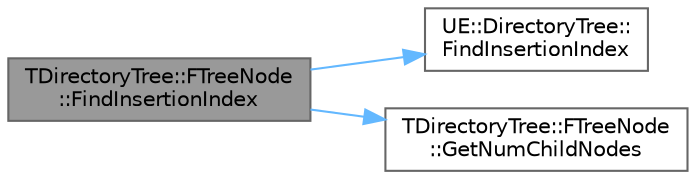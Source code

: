 digraph "TDirectoryTree::FTreeNode::FindInsertionIndex"
{
 // INTERACTIVE_SVG=YES
 // LATEX_PDF_SIZE
  bgcolor="transparent";
  edge [fontname=Helvetica,fontsize=10,labelfontname=Helvetica,labelfontsize=10];
  node [fontname=Helvetica,fontsize=10,shape=box,height=0.2,width=0.4];
  rankdir="LR";
  Node1 [id="Node000001",label="TDirectoryTree::FTreeNode\l::FindInsertionIndex",height=0.2,width=0.4,color="gray40", fillcolor="grey60", style="filled", fontcolor="black",tooltip="Search the sorted ChildNode RelPaths for the given FirstPathComponent, which must be only a single pa..."];
  Node1 -> Node2 [id="edge1_Node000001_Node000002",color="steelblue1",style="solid",tooltip=" "];
  Node2 [id="Node000002",label="UE::DirectoryTree::\lFindInsertionIndex",height=0.2,width=0.4,color="grey40", fillcolor="white", style="filled",URL="$d9/d0b/namespaceUE_1_1DirectoryTree.html#a06aba12cf666bd94054598ec6d1d3cac",tooltip=" "];
  Node1 -> Node3 [id="edge2_Node000001_Node000003",color="steelblue1",style="solid",tooltip=" "];
  Node3 [id="Node000003",label="TDirectoryTree::FTreeNode\l::GetNumChildNodes",height=0.2,width=0.4,color="grey40", fillcolor="white", style="filled",URL="$d0/d19/structTDirectoryTree_1_1FTreeNode.html#acdee77930e99f5bda99afa5b76b994f5",tooltip=" "];
}
